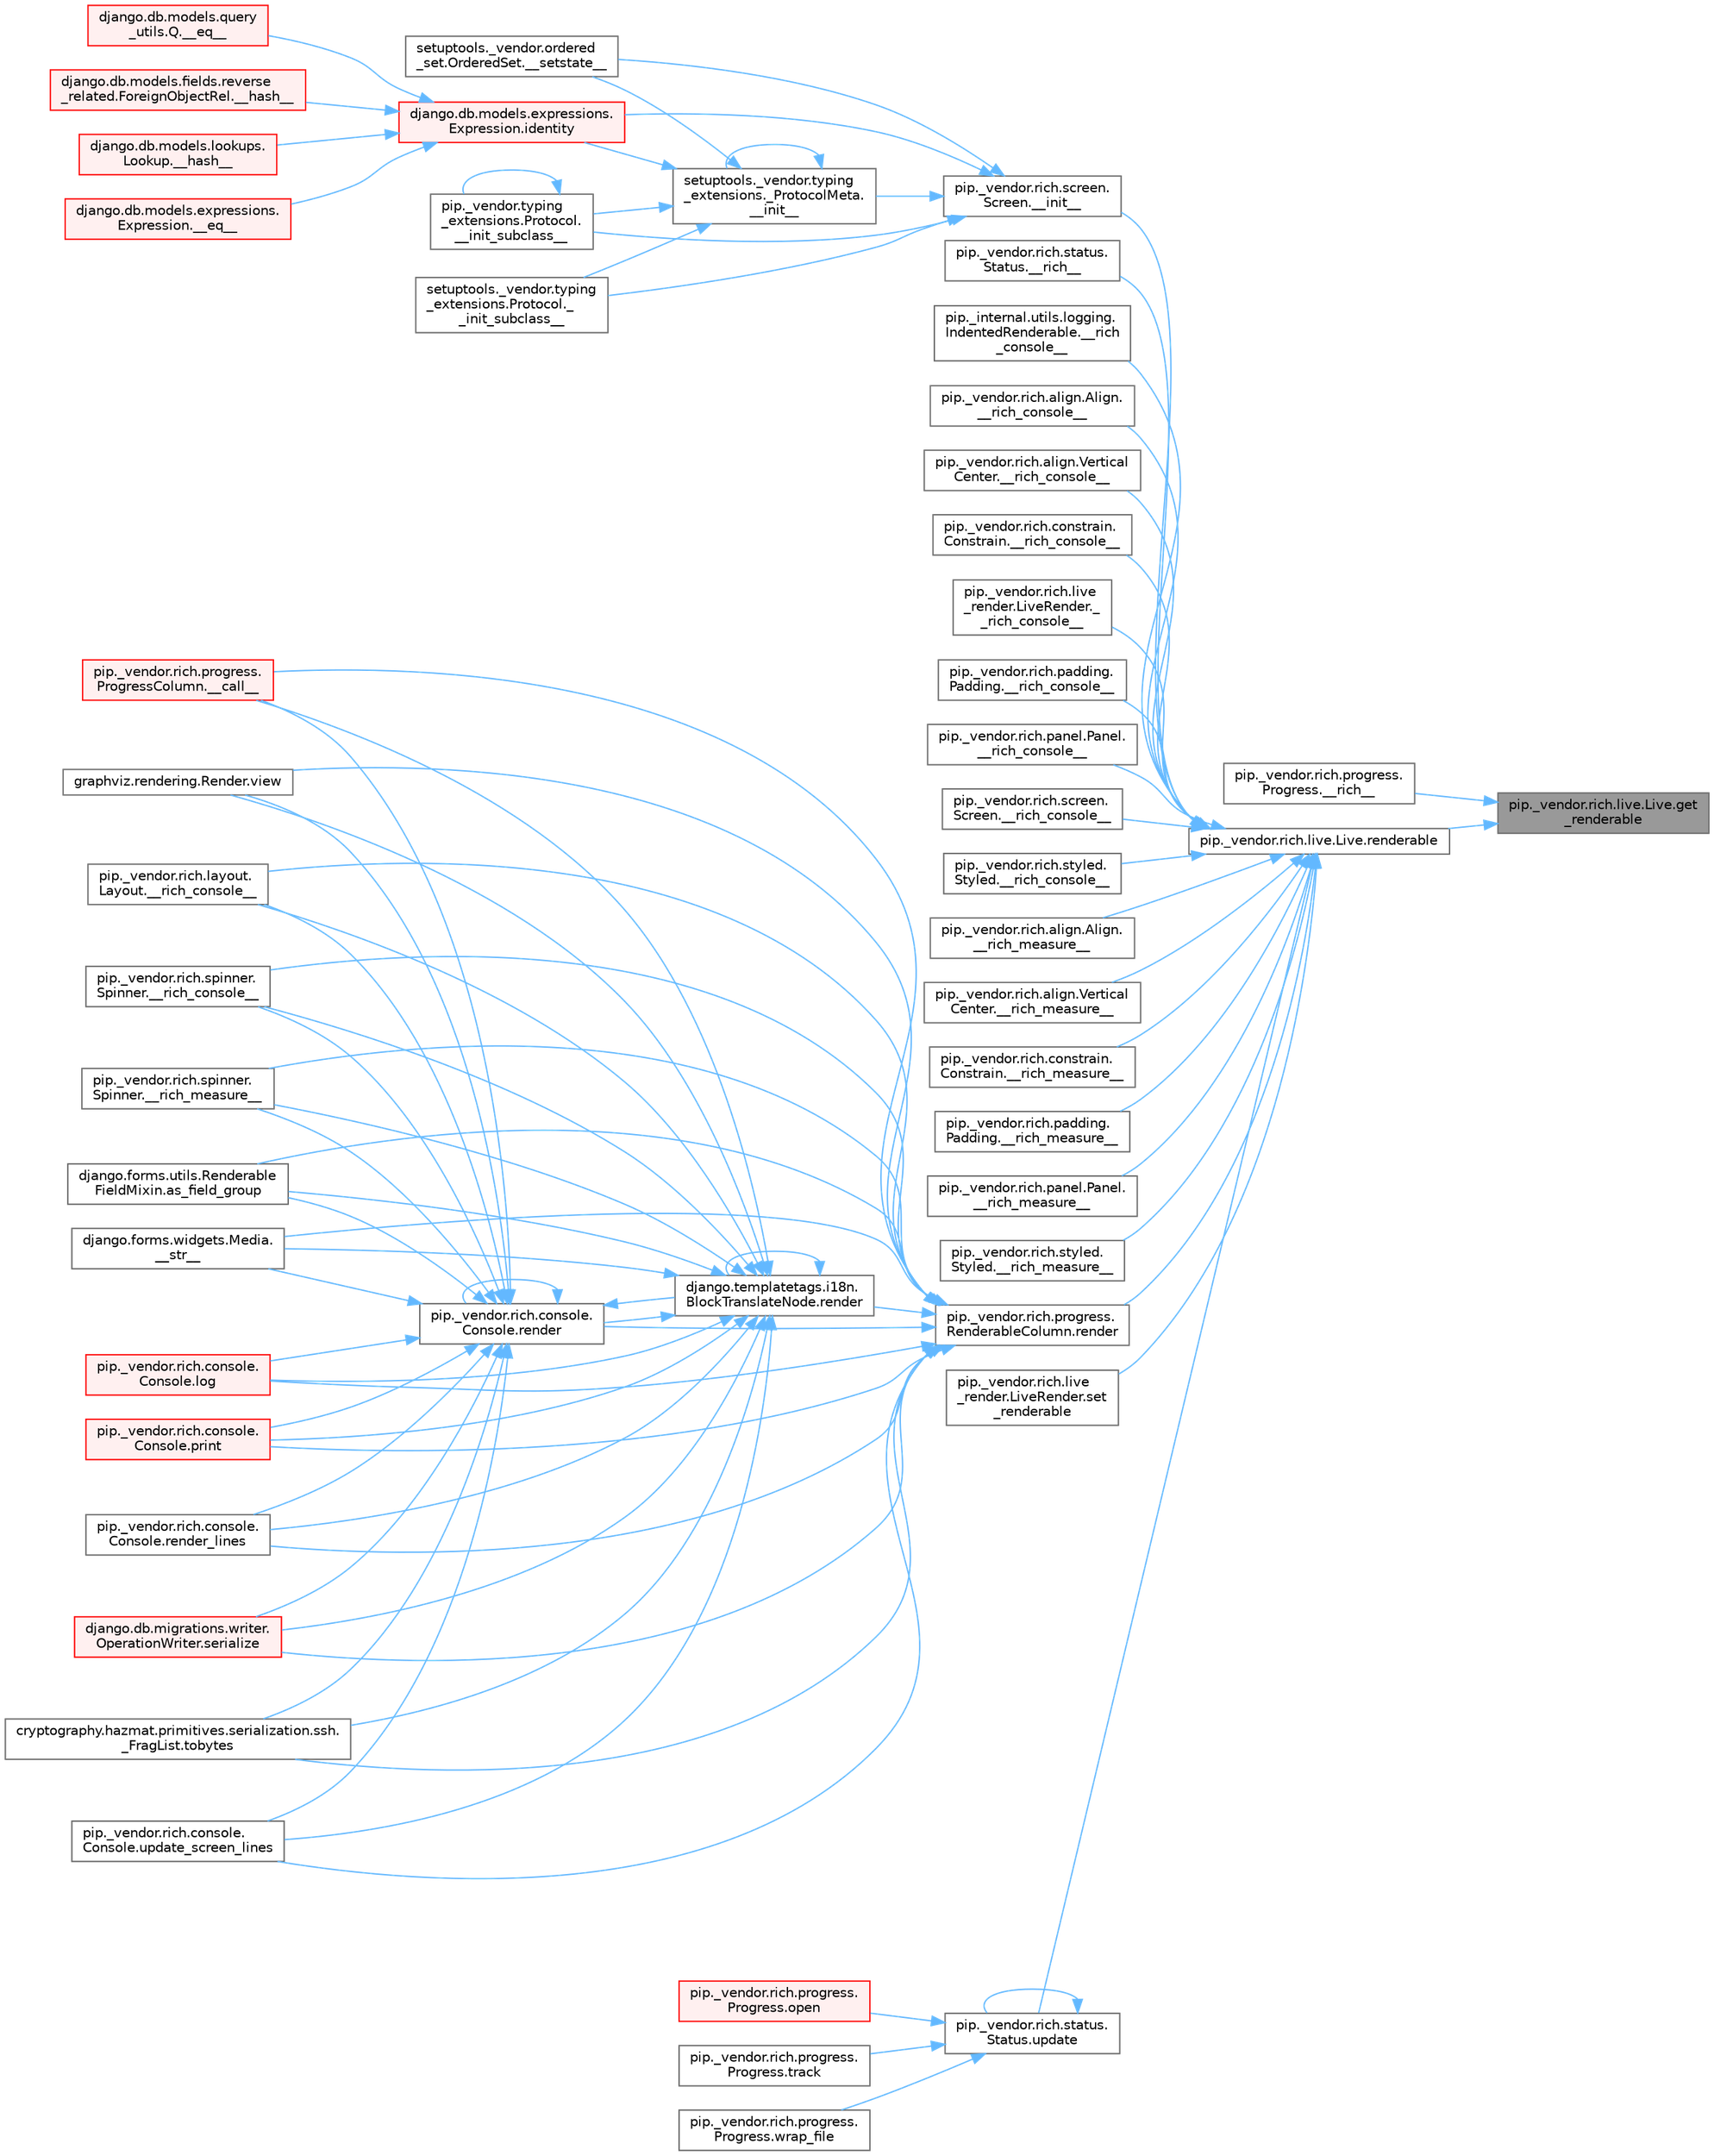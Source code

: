 digraph "pip._vendor.rich.live.Live.get_renderable"
{
 // LATEX_PDF_SIZE
  bgcolor="transparent";
  edge [fontname=Helvetica,fontsize=10,labelfontname=Helvetica,labelfontsize=10];
  node [fontname=Helvetica,fontsize=10,shape=box,height=0.2,width=0.4];
  rankdir="RL";
  Node1 [id="Node000001",label="pip._vendor.rich.live.Live.get\l_renderable",height=0.2,width=0.4,color="gray40", fillcolor="grey60", style="filled", fontcolor="black",tooltip=" "];
  Node1 -> Node2 [id="edge1_Node000001_Node000002",dir="back",color="steelblue1",style="solid",tooltip=" "];
  Node2 [id="Node000002",label="pip._vendor.rich.progress.\lProgress.__rich__",height=0.2,width=0.4,color="grey40", fillcolor="white", style="filled",URL="$classpip_1_1__vendor_1_1rich_1_1progress_1_1_progress.html#adfc2c3c96fc19f9857390a0ea107bd97",tooltip=" "];
  Node1 -> Node3 [id="edge2_Node000001_Node000003",dir="back",color="steelblue1",style="solid",tooltip=" "];
  Node3 [id="Node000003",label="pip._vendor.rich.live.Live.renderable",height=0.2,width=0.4,color="grey40", fillcolor="white", style="filled",URL="$classpip_1_1__vendor_1_1rich_1_1live_1_1_live.html#adbdec7c7c6ac9070814e96b505a173c1",tooltip=" "];
  Node3 -> Node4 [id="edge3_Node000003_Node000004",dir="back",color="steelblue1",style="solid",tooltip=" "];
  Node4 [id="Node000004",label="pip._vendor.rich.screen.\lScreen.__init__",height=0.2,width=0.4,color="grey40", fillcolor="white", style="filled",URL="$classpip_1_1__vendor_1_1rich_1_1screen_1_1_screen.html#a22f6d80765fbc681aed44b087ec45446",tooltip=" "];
  Node4 -> Node5 [id="edge4_Node000004_Node000005",dir="back",color="steelblue1",style="solid",tooltip=" "];
  Node5 [id="Node000005",label="setuptools._vendor.typing\l_extensions._ProtocolMeta.\l__init__",height=0.2,width=0.4,color="grey40", fillcolor="white", style="filled",URL="$classsetuptools_1_1__vendor_1_1typing__extensions_1_1___protocol_meta.html#a7bbaff8ac6d19534b46bca363ee0b43a",tooltip=" "];
  Node5 -> Node5 [id="edge5_Node000005_Node000005",dir="back",color="steelblue1",style="solid",tooltip=" "];
  Node5 -> Node6 [id="edge6_Node000005_Node000006",dir="back",color="steelblue1",style="solid",tooltip=" "];
  Node6 [id="Node000006",label="pip._vendor.typing\l_extensions.Protocol.\l__init_subclass__",height=0.2,width=0.4,color="grey40", fillcolor="white", style="filled",URL="$classpip_1_1__vendor_1_1typing__extensions_1_1_protocol.html#a2916efc86cebb8aba6deb7fd30b33988",tooltip=" "];
  Node6 -> Node6 [id="edge7_Node000006_Node000006",dir="back",color="steelblue1",style="solid",tooltip=" "];
  Node5 -> Node7 [id="edge8_Node000005_Node000007",dir="back",color="steelblue1",style="solid",tooltip=" "];
  Node7 [id="Node000007",label="setuptools._vendor.typing\l_extensions.Protocol._\l_init_subclass__",height=0.2,width=0.4,color="grey40", fillcolor="white", style="filled",URL="$classsetuptools_1_1__vendor_1_1typing__extensions_1_1_protocol.html#ac6cbebc092a4724ab3704c5334059874",tooltip=" "];
  Node5 -> Node8 [id="edge9_Node000005_Node000008",dir="back",color="steelblue1",style="solid",tooltip=" "];
  Node8 [id="Node000008",label="setuptools._vendor.ordered\l_set.OrderedSet.__setstate__",height=0.2,width=0.4,color="grey40", fillcolor="white", style="filled",URL="$classsetuptools_1_1__vendor_1_1ordered__set_1_1_ordered_set.html#aa7f7de9d987829525d06db565fe1b4a1",tooltip=" "];
  Node5 -> Node9 [id="edge10_Node000005_Node000009",dir="back",color="steelblue1",style="solid",tooltip=" "];
  Node9 [id="Node000009",label="django.db.models.expressions.\lExpression.identity",height=0.2,width=0.4,color="red", fillcolor="#FFF0F0", style="filled",URL="$classdjango_1_1db_1_1models_1_1expressions_1_1_expression.html#a10048810b5eb8641acf3bc150731b925",tooltip=" "];
  Node9 -> Node10 [id="edge11_Node000009_Node000010",dir="back",color="steelblue1",style="solid",tooltip=" "];
  Node10 [id="Node000010",label="django.db.models.expressions.\lExpression.__eq__",height=0.2,width=0.4,color="red", fillcolor="#FFF0F0", style="filled",URL="$classdjango_1_1db_1_1models_1_1expressions_1_1_expression.html#adb4c2940b4e88b38771aac46593315e1",tooltip=" "];
  Node9 -> Node19 [id="edge12_Node000009_Node000019",dir="back",color="steelblue1",style="solid",tooltip=" "];
  Node19 [id="Node000019",label="django.db.models.query\l_utils.Q.__eq__",height=0.2,width=0.4,color="red", fillcolor="#FFF0F0", style="filled",URL="$classdjango_1_1db_1_1models_1_1query__utils_1_1_q.html#aa83c3e0a1d5257be65a946fcc4baf58a",tooltip=" "];
  Node9 -> Node20 [id="edge13_Node000009_Node000020",dir="back",color="steelblue1",style="solid",tooltip=" "];
  Node20 [id="Node000020",label="django.db.models.fields.reverse\l_related.ForeignObjectRel.__hash__",height=0.2,width=0.4,color="red", fillcolor="#FFF0F0", style="filled",URL="$classdjango_1_1db_1_1models_1_1fields_1_1reverse__related_1_1_foreign_object_rel.html#aa0478c97c51638ebbe5b348c9ace7a13",tooltip=" "];
  Node9 -> Node23 [id="edge14_Node000009_Node000023",dir="back",color="steelblue1",style="solid",tooltip=" "];
  Node23 [id="Node000023",label="django.db.models.lookups.\lLookup.__hash__",height=0.2,width=0.4,color="red", fillcolor="#FFF0F0", style="filled",URL="$classdjango_1_1db_1_1models_1_1lookups_1_1_lookup.html#a05201ecef16ee5ad8c9a403b7ebbc268",tooltip=" "];
  Node4 -> Node6 [id="edge15_Node000004_Node000006",dir="back",color="steelblue1",style="solid",tooltip=" "];
  Node4 -> Node7 [id="edge16_Node000004_Node000007",dir="back",color="steelblue1",style="solid",tooltip=" "];
  Node4 -> Node8 [id="edge17_Node000004_Node000008",dir="back",color="steelblue1",style="solid",tooltip=" "];
  Node4 -> Node9 [id="edge18_Node000004_Node000009",dir="back",color="steelblue1",style="solid",tooltip=" "];
  Node3 -> Node36 [id="edge19_Node000003_Node000036",dir="back",color="steelblue1",style="solid",tooltip=" "];
  Node36 [id="Node000036",label="pip._vendor.rich.status.\lStatus.__rich__",height=0.2,width=0.4,color="grey40", fillcolor="white", style="filled",URL="$classpip_1_1__vendor_1_1rich_1_1status_1_1_status.html#ad0400b8f53bb4765ac88deb00d4b067e",tooltip=" "];
  Node3 -> Node37 [id="edge20_Node000003_Node000037",dir="back",color="steelblue1",style="solid",tooltip=" "];
  Node37 [id="Node000037",label="pip._internal.utils.logging.\lIndentedRenderable.__rich\l_console__",height=0.2,width=0.4,color="grey40", fillcolor="white", style="filled",URL="$classpip_1_1__internal_1_1utils_1_1logging_1_1_indented_renderable.html#ac062d96315bc4c32d75237b9acfa91c7",tooltip=" "];
  Node3 -> Node38 [id="edge21_Node000003_Node000038",dir="back",color="steelblue1",style="solid",tooltip=" "];
  Node38 [id="Node000038",label="pip._vendor.rich.align.Align.\l__rich_console__",height=0.2,width=0.4,color="grey40", fillcolor="white", style="filled",URL="$classpip_1_1__vendor_1_1rich_1_1align_1_1_align.html#afd4f8994e1355e2c22c2aa1145f0d400",tooltip=" "];
  Node3 -> Node39 [id="edge22_Node000003_Node000039",dir="back",color="steelblue1",style="solid",tooltip=" "];
  Node39 [id="Node000039",label="pip._vendor.rich.align.Vertical\lCenter.__rich_console__",height=0.2,width=0.4,color="grey40", fillcolor="white", style="filled",URL="$classpip_1_1__vendor_1_1rich_1_1align_1_1_vertical_center.html#a001f705e33eb498f4d9c13249aa09cd8",tooltip=" "];
  Node3 -> Node40 [id="edge23_Node000003_Node000040",dir="back",color="steelblue1",style="solid",tooltip=" "];
  Node40 [id="Node000040",label="pip._vendor.rich.constrain.\lConstrain.__rich_console__",height=0.2,width=0.4,color="grey40", fillcolor="white", style="filled",URL="$classpip_1_1__vendor_1_1rich_1_1constrain_1_1_constrain.html#ae3ecbe4f7b8575b5b65f308633f3d84a",tooltip=" "];
  Node3 -> Node41 [id="edge24_Node000003_Node000041",dir="back",color="steelblue1",style="solid",tooltip=" "];
  Node41 [id="Node000041",label="pip._vendor.rich.live\l_render.LiveRender._\l_rich_console__",height=0.2,width=0.4,color="grey40", fillcolor="white", style="filled",URL="$classpip_1_1__vendor_1_1rich_1_1live__render_1_1_live_render.html#ad912ba8e93bac99aa63c5291cf34b87b",tooltip=" "];
  Node3 -> Node42 [id="edge25_Node000003_Node000042",dir="back",color="steelblue1",style="solid",tooltip=" "];
  Node42 [id="Node000042",label="pip._vendor.rich.padding.\lPadding.__rich_console__",height=0.2,width=0.4,color="grey40", fillcolor="white", style="filled",URL="$classpip_1_1__vendor_1_1rich_1_1padding_1_1_padding.html#a23e27b4fb591fa1a4b6a04c497729077",tooltip=" "];
  Node3 -> Node43 [id="edge26_Node000003_Node000043",dir="back",color="steelblue1",style="solid",tooltip=" "];
  Node43 [id="Node000043",label="pip._vendor.rich.panel.Panel.\l__rich_console__",height=0.2,width=0.4,color="grey40", fillcolor="white", style="filled",URL="$classpip_1_1__vendor_1_1rich_1_1panel_1_1_panel.html#a6c612abd2dc827e0625fba926d709fb6",tooltip=" "];
  Node3 -> Node44 [id="edge27_Node000003_Node000044",dir="back",color="steelblue1",style="solid",tooltip=" "];
  Node44 [id="Node000044",label="pip._vendor.rich.screen.\lScreen.__rich_console__",height=0.2,width=0.4,color="grey40", fillcolor="white", style="filled",URL="$classpip_1_1__vendor_1_1rich_1_1screen_1_1_screen.html#a5da09dde31d7cd9ba21f9800a67f5c04",tooltip=" "];
  Node3 -> Node45 [id="edge28_Node000003_Node000045",dir="back",color="steelblue1",style="solid",tooltip=" "];
  Node45 [id="Node000045",label="pip._vendor.rich.styled.\lStyled.__rich_console__",height=0.2,width=0.4,color="grey40", fillcolor="white", style="filled",URL="$classpip_1_1__vendor_1_1rich_1_1styled_1_1_styled.html#ad2b41aa2911394ea81c2ea590ae7d588",tooltip=" "];
  Node3 -> Node46 [id="edge29_Node000003_Node000046",dir="back",color="steelblue1",style="solid",tooltip=" "];
  Node46 [id="Node000046",label="pip._vendor.rich.align.Align.\l__rich_measure__",height=0.2,width=0.4,color="grey40", fillcolor="white", style="filled",URL="$classpip_1_1__vendor_1_1rich_1_1align_1_1_align.html#af7852bebb526ddcc7effed71efb242cf",tooltip=" "];
  Node3 -> Node47 [id="edge30_Node000003_Node000047",dir="back",color="steelblue1",style="solid",tooltip=" "];
  Node47 [id="Node000047",label="pip._vendor.rich.align.Vertical\lCenter.__rich_measure__",height=0.2,width=0.4,color="grey40", fillcolor="white", style="filled",URL="$classpip_1_1__vendor_1_1rich_1_1align_1_1_vertical_center.html#a7a692ada7be63914dd9c93489268dccf",tooltip=" "];
  Node3 -> Node48 [id="edge31_Node000003_Node000048",dir="back",color="steelblue1",style="solid",tooltip=" "];
  Node48 [id="Node000048",label="pip._vendor.rich.constrain.\lConstrain.__rich_measure__",height=0.2,width=0.4,color="grey40", fillcolor="white", style="filled",URL="$classpip_1_1__vendor_1_1rich_1_1constrain_1_1_constrain.html#afd77ff426e7fb8650f8179677c8be99d",tooltip=" "];
  Node3 -> Node49 [id="edge32_Node000003_Node000049",dir="back",color="steelblue1",style="solid",tooltip=" "];
  Node49 [id="Node000049",label="pip._vendor.rich.padding.\lPadding.__rich_measure__",height=0.2,width=0.4,color="grey40", fillcolor="white", style="filled",URL="$classpip_1_1__vendor_1_1rich_1_1padding_1_1_padding.html#a54c9564b765b9835d72f4390b0753b1d",tooltip=" "];
  Node3 -> Node50 [id="edge33_Node000003_Node000050",dir="back",color="steelblue1",style="solid",tooltip=" "];
  Node50 [id="Node000050",label="pip._vendor.rich.panel.Panel.\l__rich_measure__",height=0.2,width=0.4,color="grey40", fillcolor="white", style="filled",URL="$classpip_1_1__vendor_1_1rich_1_1panel_1_1_panel.html#afe0c3ee9c576add635acabbcabd69263",tooltip=" "];
  Node3 -> Node51 [id="edge34_Node000003_Node000051",dir="back",color="steelblue1",style="solid",tooltip=" "];
  Node51 [id="Node000051",label="pip._vendor.rich.styled.\lStyled.__rich_measure__",height=0.2,width=0.4,color="grey40", fillcolor="white", style="filled",URL="$classpip_1_1__vendor_1_1rich_1_1styled_1_1_styled.html#acc2c5f9df88cf6b573238c8deab40ef1",tooltip=" "];
  Node3 -> Node52 [id="edge35_Node000003_Node000052",dir="back",color="steelblue1",style="solid",tooltip=" "];
  Node52 [id="Node000052",label="pip._vendor.rich.progress.\lRenderableColumn.render",height=0.2,width=0.4,color="grey40", fillcolor="white", style="filled",URL="$classpip_1_1__vendor_1_1rich_1_1progress_1_1_renderable_column.html#ab9778a61564a147ed0134e7b045a3858",tooltip=" "];
  Node52 -> Node53 [id="edge36_Node000052_Node000053",dir="back",color="steelblue1",style="solid",tooltip=" "];
  Node53 [id="Node000053",label="pip._vendor.rich.progress.\lProgressColumn.__call__",height=0.2,width=0.4,color="red", fillcolor="#FFF0F0", style="filled",URL="$classpip_1_1__vendor_1_1rich_1_1progress_1_1_progress_column.html#ae0c399be74222f949edb0fa5324cf6ea",tooltip=" "];
  Node52 -> Node56 [id="edge37_Node000052_Node000056",dir="back",color="steelblue1",style="solid",tooltip=" "];
  Node56 [id="Node000056",label="pip._vendor.rich.layout.\lLayout.__rich_console__",height=0.2,width=0.4,color="grey40", fillcolor="white", style="filled",URL="$classpip_1_1__vendor_1_1rich_1_1layout_1_1_layout.html#ac39cb3d17d2b0324ee1b0dada41a3ebd",tooltip=" "];
  Node52 -> Node57 [id="edge38_Node000052_Node000057",dir="back",color="steelblue1",style="solid",tooltip=" "];
  Node57 [id="Node000057",label="pip._vendor.rich.spinner.\lSpinner.__rich_console__",height=0.2,width=0.4,color="grey40", fillcolor="white", style="filled",URL="$classpip_1_1__vendor_1_1rich_1_1spinner_1_1_spinner.html#a6883d8dced19ac48d4dfc74f776357fd",tooltip=" "];
  Node52 -> Node58 [id="edge39_Node000052_Node000058",dir="back",color="steelblue1",style="solid",tooltip=" "];
  Node58 [id="Node000058",label="pip._vendor.rich.spinner.\lSpinner.__rich_measure__",height=0.2,width=0.4,color="grey40", fillcolor="white", style="filled",URL="$classpip_1_1__vendor_1_1rich_1_1spinner_1_1_spinner.html#a89745682c823c44a31bae8e8d07869f5",tooltip=" "];
  Node52 -> Node59 [id="edge40_Node000052_Node000059",dir="back",color="steelblue1",style="solid",tooltip=" "];
  Node59 [id="Node000059",label="django.forms.widgets.Media.\l__str__",height=0.2,width=0.4,color="grey40", fillcolor="white", style="filled",URL="$classdjango_1_1forms_1_1widgets_1_1_media.html#ae1651710548a7d9f14f036d035012d21",tooltip=" "];
  Node52 -> Node60 [id="edge41_Node000052_Node000060",dir="back",color="steelblue1",style="solid",tooltip=" "];
  Node60 [id="Node000060",label="django.forms.utils.Renderable\lFieldMixin.as_field_group",height=0.2,width=0.4,color="grey40", fillcolor="white", style="filled",URL="$classdjango_1_1forms_1_1utils_1_1_renderable_field_mixin.html#a1e9a1b4f790ea694431554267fd5d74c",tooltip=" "];
  Node52 -> Node61 [id="edge42_Node000052_Node000061",dir="back",color="steelblue1",style="solid",tooltip=" "];
  Node61 [id="Node000061",label="pip._vendor.rich.console.\lConsole.log",height=0.2,width=0.4,color="red", fillcolor="#FFF0F0", style="filled",URL="$classpip_1_1__vendor_1_1rich_1_1console_1_1_console.html#af9c77e39f9413fc2b134c60cfa23b0f1",tooltip=" "];
  Node52 -> Node449 [id="edge43_Node000052_Node000449",dir="back",color="steelblue1",style="solid",tooltip=" "];
  Node449 [id="Node000449",label="pip._vendor.rich.console.\lConsole.print",height=0.2,width=0.4,color="red", fillcolor="#FFF0F0", style="filled",URL="$classpip_1_1__vendor_1_1rich_1_1console_1_1_console.html#af954370cdbb49236b597f2c11064549d",tooltip=" "];
  Node52 -> Node531 [id="edge44_Node000052_Node000531",dir="back",color="steelblue1",style="solid",tooltip=" "];
  Node531 [id="Node000531",label="django.templatetags.i18n.\lBlockTranslateNode.render",height=0.2,width=0.4,color="grey40", fillcolor="white", style="filled",URL="$classdjango_1_1templatetags_1_1i18n_1_1_block_translate_node.html#aaf05bebfd02c1c4b676387ada0357832",tooltip=" "];
  Node531 -> Node53 [id="edge45_Node000531_Node000053",dir="back",color="steelblue1",style="solid",tooltip=" "];
  Node531 -> Node56 [id="edge46_Node000531_Node000056",dir="back",color="steelblue1",style="solid",tooltip=" "];
  Node531 -> Node57 [id="edge47_Node000531_Node000057",dir="back",color="steelblue1",style="solid",tooltip=" "];
  Node531 -> Node58 [id="edge48_Node000531_Node000058",dir="back",color="steelblue1",style="solid",tooltip=" "];
  Node531 -> Node59 [id="edge49_Node000531_Node000059",dir="back",color="steelblue1",style="solid",tooltip=" "];
  Node531 -> Node60 [id="edge50_Node000531_Node000060",dir="back",color="steelblue1",style="solid",tooltip=" "];
  Node531 -> Node61 [id="edge51_Node000531_Node000061",dir="back",color="steelblue1",style="solid",tooltip=" "];
  Node531 -> Node449 [id="edge52_Node000531_Node000449",dir="back",color="steelblue1",style="solid",tooltip=" "];
  Node531 -> Node531 [id="edge53_Node000531_Node000531",dir="back",color="steelblue1",style="solid",tooltip=" "];
  Node531 -> Node532 [id="edge54_Node000531_Node000532",dir="back",color="steelblue1",style="solid",tooltip=" "];
  Node532 [id="Node000532",label="pip._vendor.rich.console.\lConsole.render",height=0.2,width=0.4,color="grey40", fillcolor="white", style="filled",URL="$classpip_1_1__vendor_1_1rich_1_1console_1_1_console.html#a9551b8254c573105adde80622393a938",tooltip=" "];
  Node532 -> Node53 [id="edge55_Node000532_Node000053",dir="back",color="steelblue1",style="solid",tooltip=" "];
  Node532 -> Node56 [id="edge56_Node000532_Node000056",dir="back",color="steelblue1",style="solid",tooltip=" "];
  Node532 -> Node57 [id="edge57_Node000532_Node000057",dir="back",color="steelblue1",style="solid",tooltip=" "];
  Node532 -> Node58 [id="edge58_Node000532_Node000058",dir="back",color="steelblue1",style="solid",tooltip=" "];
  Node532 -> Node59 [id="edge59_Node000532_Node000059",dir="back",color="steelblue1",style="solid",tooltip=" "];
  Node532 -> Node60 [id="edge60_Node000532_Node000060",dir="back",color="steelblue1",style="solid",tooltip=" "];
  Node532 -> Node61 [id="edge61_Node000532_Node000061",dir="back",color="steelblue1",style="solid",tooltip=" "];
  Node532 -> Node449 [id="edge62_Node000532_Node000449",dir="back",color="steelblue1",style="solid",tooltip=" "];
  Node532 -> Node531 [id="edge63_Node000532_Node000531",dir="back",color="steelblue1",style="solid",tooltip=" "];
  Node532 -> Node532 [id="edge64_Node000532_Node000532",dir="back",color="steelblue1",style="solid",tooltip=" "];
  Node532 -> Node533 [id="edge65_Node000532_Node000533",dir="back",color="steelblue1",style="solid",tooltip=" "];
  Node533 [id="Node000533",label="pip._vendor.rich.console.\lConsole.render_lines",height=0.2,width=0.4,color="grey40", fillcolor="white", style="filled",URL="$classpip_1_1__vendor_1_1rich_1_1console_1_1_console.html#a5818808a49db20c5bee6986425f96f14",tooltip=" "];
  Node532 -> Node534 [id="edge66_Node000532_Node000534",dir="back",color="steelblue1",style="solid",tooltip=" "];
  Node534 [id="Node000534",label="django.db.migrations.writer.\lOperationWriter.serialize",height=0.2,width=0.4,color="red", fillcolor="#FFF0F0", style="filled",URL="$classdjango_1_1db_1_1migrations_1_1writer_1_1_operation_writer.html#a866e8d13e1c54a35d74e9a6b0383b2f8",tooltip=" "];
  Node532 -> Node606 [id="edge67_Node000532_Node000606",dir="back",color="steelblue1",style="solid",tooltip=" "];
  Node606 [id="Node000606",label="cryptography.hazmat.primitives.serialization.ssh.\l_FragList.tobytes",height=0.2,width=0.4,color="grey40", fillcolor="white", style="filled",URL="$classcryptography_1_1hazmat_1_1primitives_1_1serialization_1_1ssh_1_1___frag_list.html#a195dd4e7c741624829a13af53fa3de38",tooltip=" "];
  Node532 -> Node607 [id="edge68_Node000532_Node000607",dir="back",color="steelblue1",style="solid",tooltip=" "];
  Node607 [id="Node000607",label="pip._vendor.rich.console.\lConsole.update_screen_lines",height=0.2,width=0.4,color="grey40", fillcolor="white", style="filled",URL="$classpip_1_1__vendor_1_1rich_1_1console_1_1_console.html#a21cfe5af86ec7533f23d45fe2969817e",tooltip=" "];
  Node532 -> Node608 [id="edge69_Node000532_Node000608",dir="back",color="steelblue1",style="solid",tooltip=" "];
  Node608 [id="Node000608",label="graphviz.rendering.Render.view",height=0.2,width=0.4,color="grey40", fillcolor="white", style="filled",URL="$classgraphviz_1_1rendering_1_1_render.html#a53169c422996b9a7e92b5580c13914e2",tooltip=" "];
  Node531 -> Node533 [id="edge70_Node000531_Node000533",dir="back",color="steelblue1",style="solid",tooltip=" "];
  Node531 -> Node534 [id="edge71_Node000531_Node000534",dir="back",color="steelblue1",style="solid",tooltip=" "];
  Node531 -> Node606 [id="edge72_Node000531_Node000606",dir="back",color="steelblue1",style="solid",tooltip=" "];
  Node531 -> Node607 [id="edge73_Node000531_Node000607",dir="back",color="steelblue1",style="solid",tooltip=" "];
  Node531 -> Node608 [id="edge74_Node000531_Node000608",dir="back",color="steelblue1",style="solid",tooltip=" "];
  Node52 -> Node532 [id="edge75_Node000052_Node000532",dir="back",color="steelblue1",style="solid",tooltip=" "];
  Node52 -> Node533 [id="edge76_Node000052_Node000533",dir="back",color="steelblue1",style="solid",tooltip=" "];
  Node52 -> Node534 [id="edge77_Node000052_Node000534",dir="back",color="steelblue1",style="solid",tooltip=" "];
  Node52 -> Node606 [id="edge78_Node000052_Node000606",dir="back",color="steelblue1",style="solid",tooltip=" "];
  Node52 -> Node607 [id="edge79_Node000052_Node000607",dir="back",color="steelblue1",style="solid",tooltip=" "];
  Node52 -> Node608 [id="edge80_Node000052_Node000608",dir="back",color="steelblue1",style="solid",tooltip=" "];
  Node3 -> Node3177 [id="edge81_Node000003_Node003177",dir="back",color="steelblue1",style="solid",tooltip=" "];
  Node3177 [id="Node003177",label="pip._vendor.rich.live\l_render.LiveRender.set\l_renderable",height=0.2,width=0.4,color="grey40", fillcolor="white", style="filled",URL="$classpip_1_1__vendor_1_1rich_1_1live__render_1_1_live_render.html#a3e10f6ca40eb275b181a0c2e61855e9d",tooltip=" "];
  Node3 -> Node3178 [id="edge82_Node000003_Node003178",dir="back",color="steelblue1",style="solid",tooltip=" "];
  Node3178 [id="Node003178",label="pip._vendor.rich.status.\lStatus.update",height=0.2,width=0.4,color="grey40", fillcolor="white", style="filled",URL="$classpip_1_1__vendor_1_1rich_1_1status_1_1_status.html#a247833e956938350361ef6419697f7f3",tooltip=" "];
  Node3178 -> Node129 [id="edge83_Node003178_Node000129",dir="back",color="steelblue1",style="solid",tooltip=" "];
  Node129 [id="Node000129",label="pip._vendor.rich.progress.\lProgress.open",height=0.2,width=0.4,color="red", fillcolor="#FFF0F0", style="filled",URL="$classpip_1_1__vendor_1_1rich_1_1progress_1_1_progress.html#a204bface9fc63d04e72844b751bcd8e3",tooltip=" "];
  Node3178 -> Node708 [id="edge84_Node003178_Node000708",dir="back",color="steelblue1",style="solid",tooltip=" "];
  Node708 [id="Node000708",label="pip._vendor.rich.progress.\lProgress.track",height=0.2,width=0.4,color="grey40", fillcolor="white", style="filled",URL="$classpip_1_1__vendor_1_1rich_1_1progress_1_1_progress.html#aee9ea5592b98f74ebb5acb76bc499601",tooltip=" "];
  Node3178 -> Node3178 [id="edge85_Node003178_Node003178",dir="back",color="steelblue1",style="solid",tooltip=" "];
  Node3178 -> Node709 [id="edge86_Node003178_Node000709",dir="back",color="steelblue1",style="solid",tooltip=" "];
  Node709 [id="Node000709",label="pip._vendor.rich.progress.\lProgress.wrap_file",height=0.2,width=0.4,color="grey40", fillcolor="white", style="filled",URL="$classpip_1_1__vendor_1_1rich_1_1progress_1_1_progress.html#a53efbf901b66a0000b6d3fd0c53250be",tooltip=" "];
}
